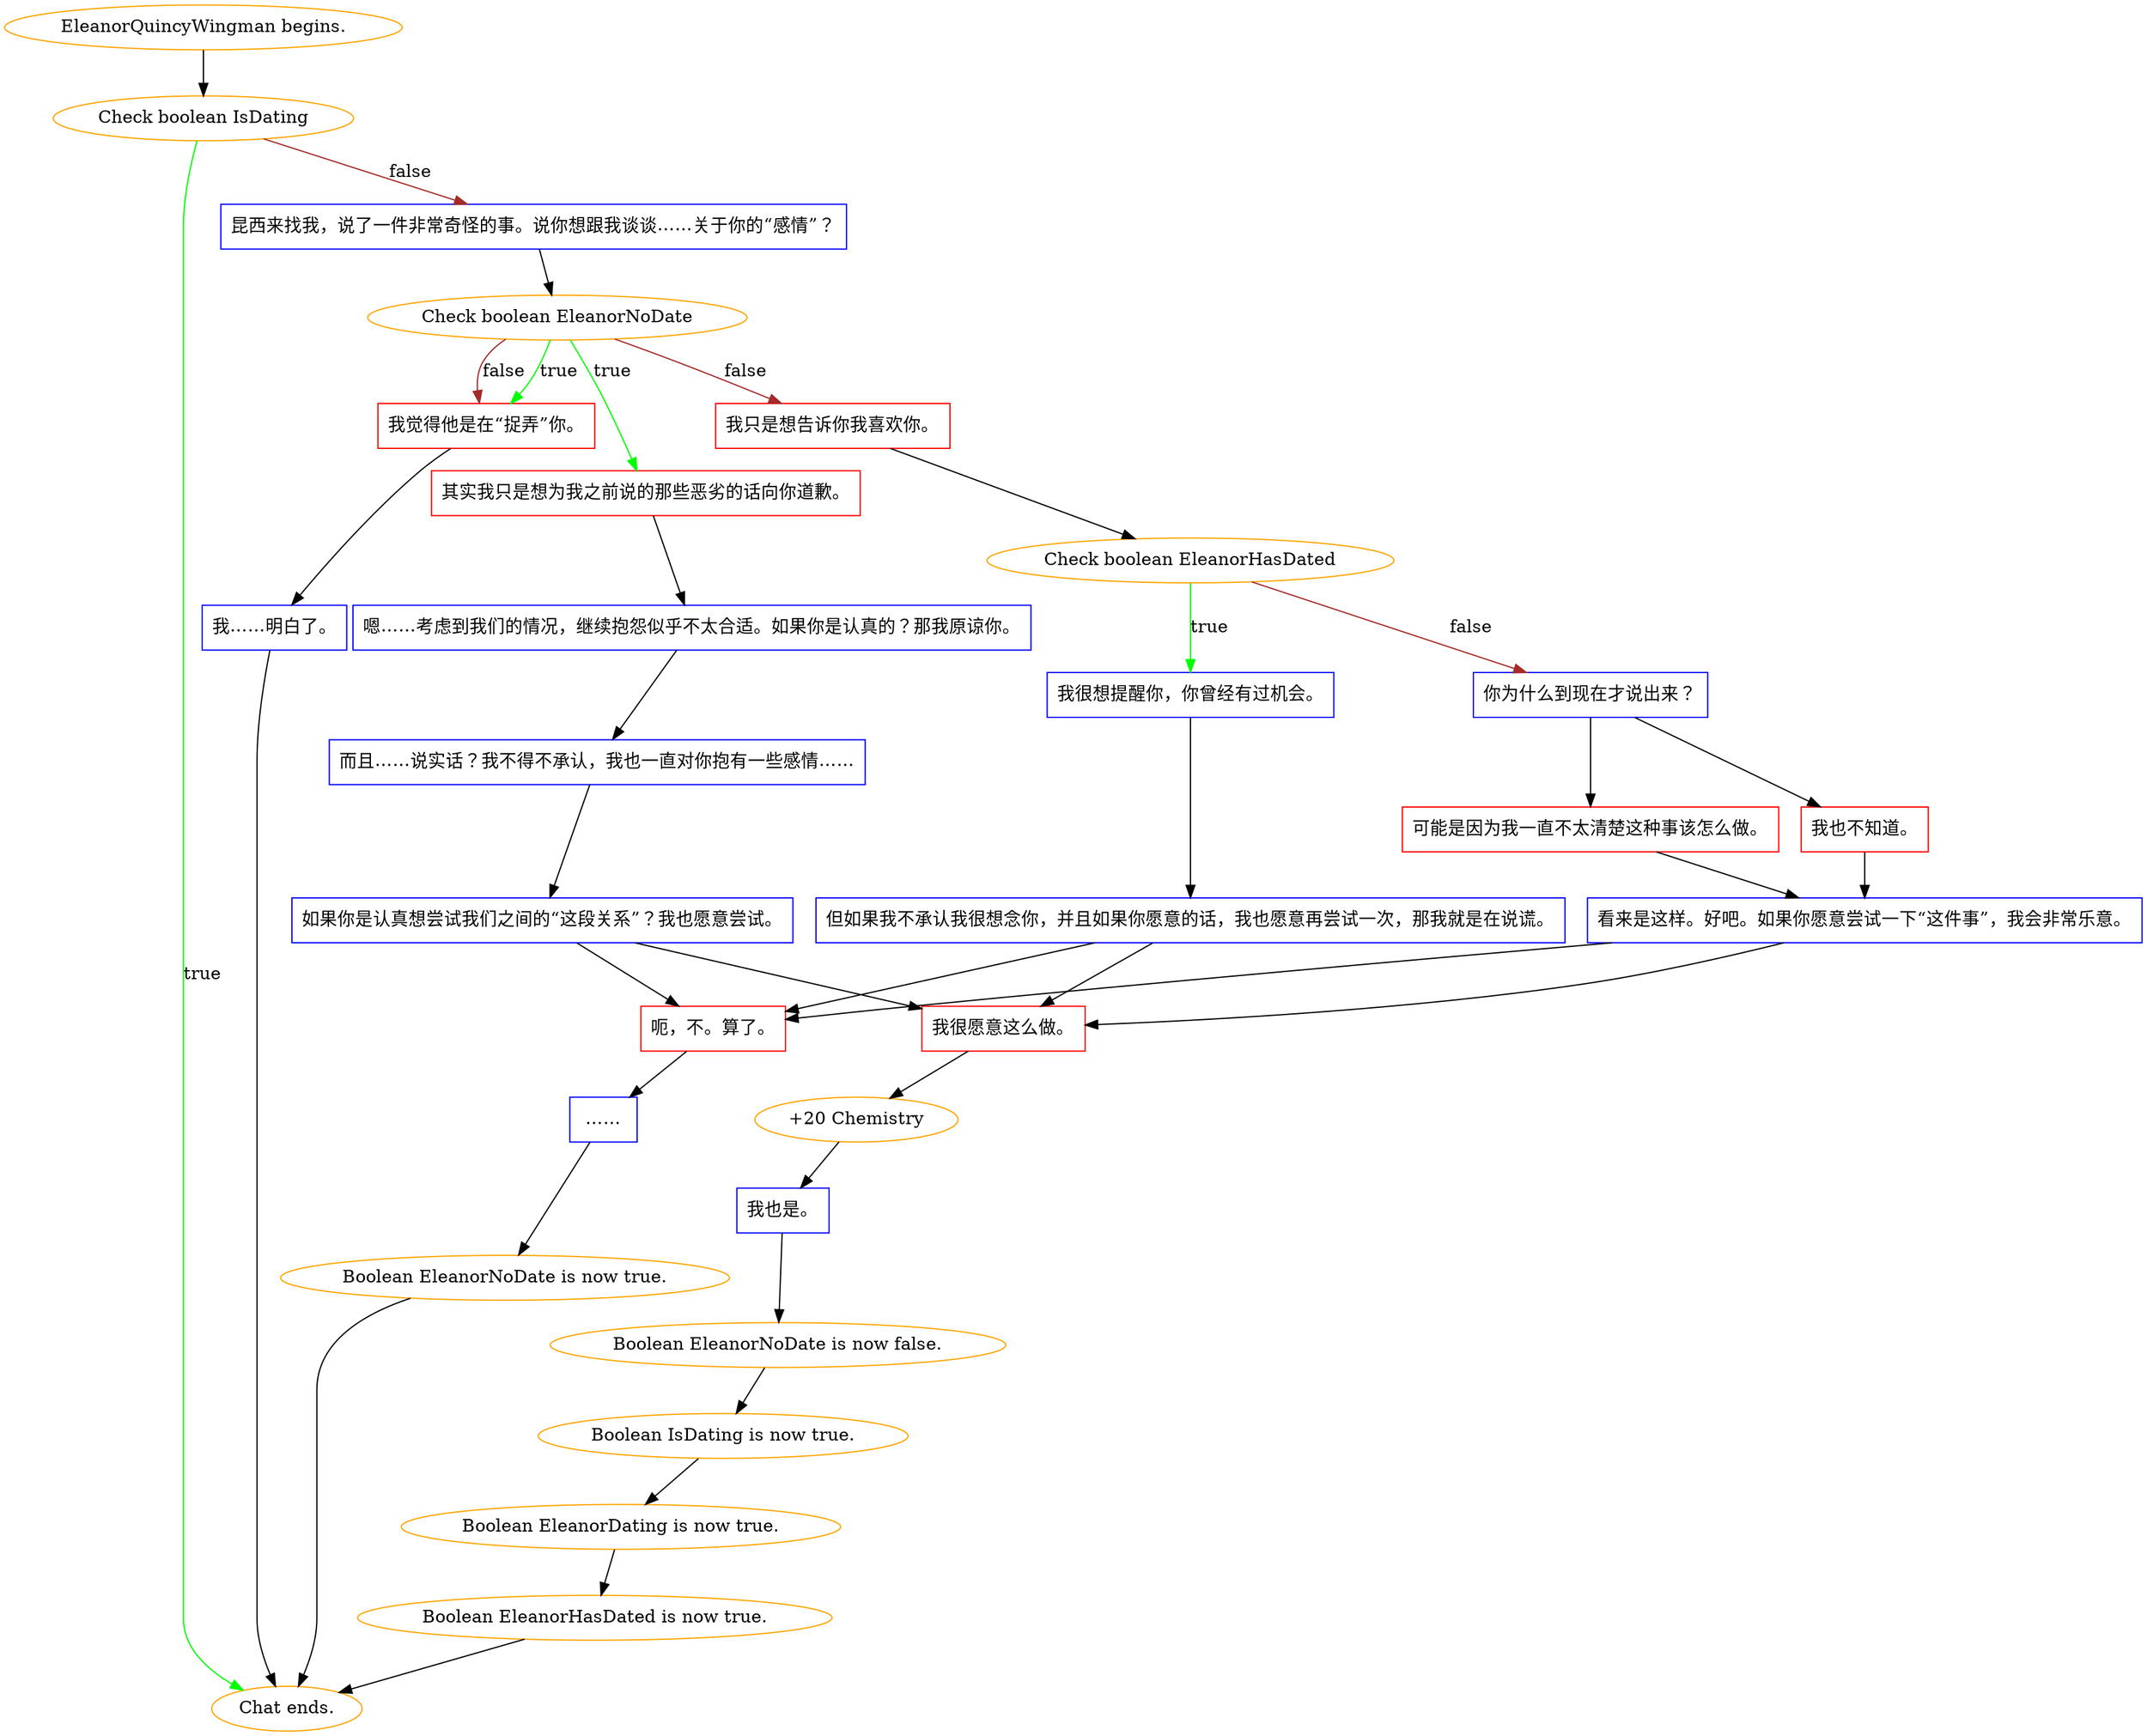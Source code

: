 digraph {
	"EleanorQuincyWingman begins." [color=orange];
		"EleanorQuincyWingman begins." -> j2949801986;
	j2949801986 [label="Check boolean IsDating",color=orange];
		j2949801986 -> "Chat ends." [label=true,color=green];
		j2949801986 -> j2226139983 [label=false,color=brown];
	"Chat ends." [color=orange];
	j2226139983 [label="昆西来找我，说了一件非常奇怪的事。说你想跟我谈谈……关于你的“感情”？",shape=box,color=blue];
		j2226139983 -> j806134085;
	j806134085 [label="Check boolean EleanorNoDate",color=orange];
		j806134085 -> j1025534295 [label=true,color=green];
		j806134085 -> j236429214 [label=true,color=green];
		j806134085 -> j3259465033 [label=false,color=brown];
		j806134085 -> j236429214 [label=false,color=brown];
	j1025534295 [label="其实我只是想为我之前说的那些恶劣的话向你道歉。",shape=box,color=red];
		j1025534295 -> j4240990488;
	j236429214 [label="我觉得他是在“捉弄”你。",shape=box,color=red];
		j236429214 -> j1436454470;
	j3259465033 [label="我只是想告诉你我喜欢你。",shape=box,color=red];
		j3259465033 -> j1281792529;
	j4240990488 [label="嗯……考虑到我们的情况，继续抱怨似乎不太合适。如果你是认真的？那我原谅你。",shape=box,color=blue];
		j4240990488 -> j1617618313;
	j1436454470 [label="我……明白了。",shape=box,color=blue];
		j1436454470 -> "Chat ends.";
	j1281792529 [label="Check boolean EleanorHasDated",color=orange];
		j1281792529 -> j4012377500 [label=true,color=green];
		j1281792529 -> j140597657 [label=false,color=brown];
	j1617618313 [label="而且……说实话？我不得不承认，我也一直对你抱有一些感情……",shape=box,color=blue];
		j1617618313 -> j663741073;
	j4012377500 [label="我很想提醒你，你曾经有过机会。",shape=box,color=blue];
		j4012377500 -> j1462891112;
	j140597657 [label="你为什么到现在才说出来？",shape=box,color=blue];
		j140597657 -> j3724944825;
		j140597657 -> j675904863;
	j663741073 [label="如果你是认真想尝试我们之间的“这段关系”？我也愿意尝试。",shape=box,color=blue];
		j663741073 -> j2908107512;
		j663741073 -> j3392636314;
	j1462891112 [label="但如果我不承认我很想念你，并且如果你愿意的话，我也愿意再尝试一次，那我就是在说谎。",shape=box,color=blue];
		j1462891112 -> j2908107512;
		j1462891112 -> j3392636314;
	j3724944825 [label="我也不知道。",shape=box,color=red];
		j3724944825 -> j2027115067;
	j675904863 [label="可能是因为我一直不太清楚这种事该怎么做。",shape=box,color=red];
		j675904863 -> j2027115067;
	j2908107512 [label="我很愿意这么做。",shape=box,color=red];
		j2908107512 -> j3592203328;
	j3392636314 [label="呃，不。算了。",shape=box,color=red];
		j3392636314 -> j1337087136;
	j2027115067 [label="看来是这样。好吧。如果你愿意尝试一下“这件事”，我会非常乐意。",shape=box,color=blue];
		j2027115067 -> j2908107512;
		j2027115067 -> j3392636314;
	j3592203328 [label="+20 Chemistry",color=orange];
		j3592203328 -> j3709516981;
	j1337087136 [label="……",shape=box,color=blue];
		j1337087136 -> j2728200779;
	j3709516981 [label="我也是。",shape=box,color=blue];
		j3709516981 -> j665143278;
	j2728200779 [label="Boolean EleanorNoDate is now true.",color=orange];
		j2728200779 -> "Chat ends.";
	j665143278 [label="Boolean EleanorNoDate is now false.",color=orange];
		j665143278 -> j3088195508;
	j3088195508 [label="Boolean IsDating is now true.",color=orange];
		j3088195508 -> j576266418;
	j576266418 [label="Boolean EleanorDating is now true.",color=orange];
		j576266418 -> j3035403554;
	j3035403554 [label="Boolean EleanorHasDated is now true.",color=orange];
		j3035403554 -> "Chat ends.";
}